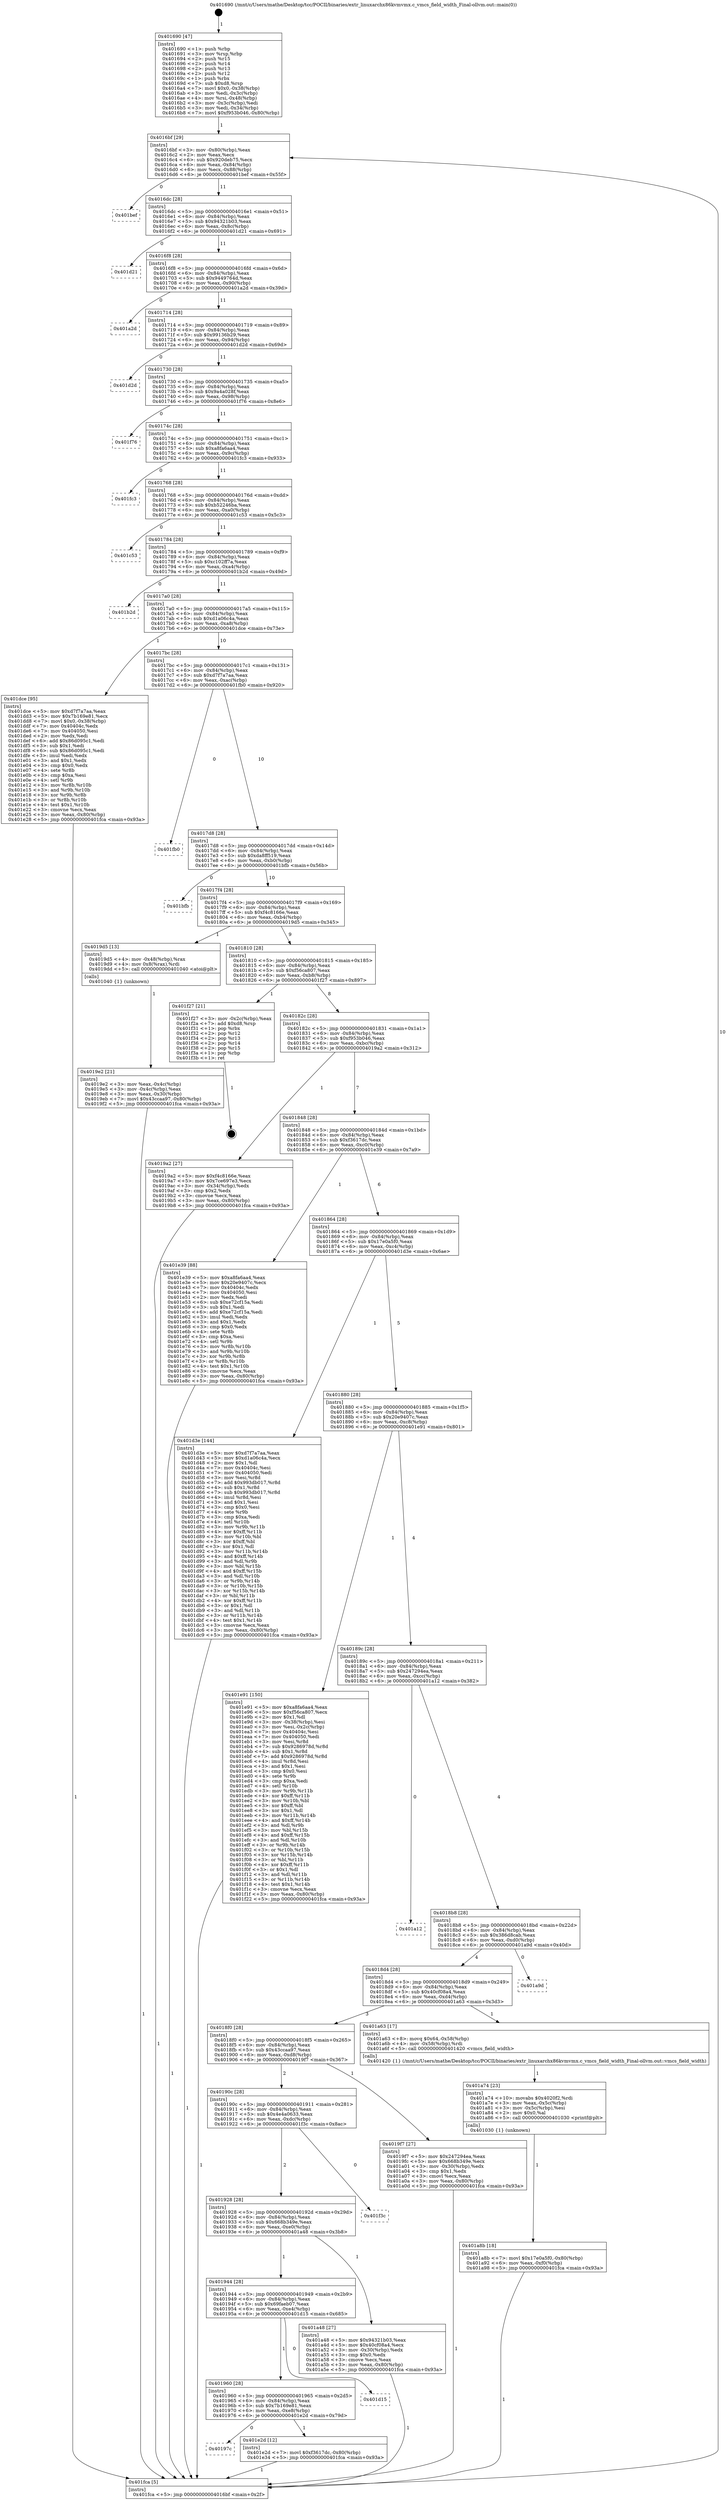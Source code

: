 digraph "0x401690" {
  label = "0x401690 (/mnt/c/Users/mathe/Desktop/tcc/POCII/binaries/extr_linuxarchx86kvmvmx.c_vmcs_field_width_Final-ollvm.out::main(0))"
  labelloc = "t"
  node[shape=record]

  Entry [label="",width=0.3,height=0.3,shape=circle,fillcolor=black,style=filled]
  "0x4016bf" [label="{
     0x4016bf [29]\l
     | [instrs]\l
     &nbsp;&nbsp;0x4016bf \<+3\>: mov -0x80(%rbp),%eax\l
     &nbsp;&nbsp;0x4016c2 \<+2\>: mov %eax,%ecx\l
     &nbsp;&nbsp;0x4016c4 \<+6\>: sub $0x920deb75,%ecx\l
     &nbsp;&nbsp;0x4016ca \<+6\>: mov %eax,-0x84(%rbp)\l
     &nbsp;&nbsp;0x4016d0 \<+6\>: mov %ecx,-0x88(%rbp)\l
     &nbsp;&nbsp;0x4016d6 \<+6\>: je 0000000000401bef \<main+0x55f\>\l
  }"]
  "0x401bef" [label="{
     0x401bef\l
  }", style=dashed]
  "0x4016dc" [label="{
     0x4016dc [28]\l
     | [instrs]\l
     &nbsp;&nbsp;0x4016dc \<+5\>: jmp 00000000004016e1 \<main+0x51\>\l
     &nbsp;&nbsp;0x4016e1 \<+6\>: mov -0x84(%rbp),%eax\l
     &nbsp;&nbsp;0x4016e7 \<+5\>: sub $0x94321b03,%eax\l
     &nbsp;&nbsp;0x4016ec \<+6\>: mov %eax,-0x8c(%rbp)\l
     &nbsp;&nbsp;0x4016f2 \<+6\>: je 0000000000401d21 \<main+0x691\>\l
  }"]
  Exit [label="",width=0.3,height=0.3,shape=circle,fillcolor=black,style=filled,peripheries=2]
  "0x401d21" [label="{
     0x401d21\l
  }", style=dashed]
  "0x4016f8" [label="{
     0x4016f8 [28]\l
     | [instrs]\l
     &nbsp;&nbsp;0x4016f8 \<+5\>: jmp 00000000004016fd \<main+0x6d\>\l
     &nbsp;&nbsp;0x4016fd \<+6\>: mov -0x84(%rbp),%eax\l
     &nbsp;&nbsp;0x401703 \<+5\>: sub $0x9449764d,%eax\l
     &nbsp;&nbsp;0x401708 \<+6\>: mov %eax,-0x90(%rbp)\l
     &nbsp;&nbsp;0x40170e \<+6\>: je 0000000000401a2d \<main+0x39d\>\l
  }"]
  "0x40197c" [label="{
     0x40197c\l
  }", style=dashed]
  "0x401a2d" [label="{
     0x401a2d\l
  }", style=dashed]
  "0x401714" [label="{
     0x401714 [28]\l
     | [instrs]\l
     &nbsp;&nbsp;0x401714 \<+5\>: jmp 0000000000401719 \<main+0x89\>\l
     &nbsp;&nbsp;0x401719 \<+6\>: mov -0x84(%rbp),%eax\l
     &nbsp;&nbsp;0x40171f \<+5\>: sub $0x99136b29,%eax\l
     &nbsp;&nbsp;0x401724 \<+6\>: mov %eax,-0x94(%rbp)\l
     &nbsp;&nbsp;0x40172a \<+6\>: je 0000000000401d2d \<main+0x69d\>\l
  }"]
  "0x401e2d" [label="{
     0x401e2d [12]\l
     | [instrs]\l
     &nbsp;&nbsp;0x401e2d \<+7\>: movl $0xf3617dc,-0x80(%rbp)\l
     &nbsp;&nbsp;0x401e34 \<+5\>: jmp 0000000000401fca \<main+0x93a\>\l
  }"]
  "0x401d2d" [label="{
     0x401d2d\l
  }", style=dashed]
  "0x401730" [label="{
     0x401730 [28]\l
     | [instrs]\l
     &nbsp;&nbsp;0x401730 \<+5\>: jmp 0000000000401735 \<main+0xa5\>\l
     &nbsp;&nbsp;0x401735 \<+6\>: mov -0x84(%rbp),%eax\l
     &nbsp;&nbsp;0x40173b \<+5\>: sub $0x9a4a028f,%eax\l
     &nbsp;&nbsp;0x401740 \<+6\>: mov %eax,-0x98(%rbp)\l
     &nbsp;&nbsp;0x401746 \<+6\>: je 0000000000401f76 \<main+0x8e6\>\l
  }"]
  "0x401960" [label="{
     0x401960 [28]\l
     | [instrs]\l
     &nbsp;&nbsp;0x401960 \<+5\>: jmp 0000000000401965 \<main+0x2d5\>\l
     &nbsp;&nbsp;0x401965 \<+6\>: mov -0x84(%rbp),%eax\l
     &nbsp;&nbsp;0x40196b \<+5\>: sub $0x7b169e81,%eax\l
     &nbsp;&nbsp;0x401970 \<+6\>: mov %eax,-0xe8(%rbp)\l
     &nbsp;&nbsp;0x401976 \<+6\>: je 0000000000401e2d \<main+0x79d\>\l
  }"]
  "0x401f76" [label="{
     0x401f76\l
  }", style=dashed]
  "0x40174c" [label="{
     0x40174c [28]\l
     | [instrs]\l
     &nbsp;&nbsp;0x40174c \<+5\>: jmp 0000000000401751 \<main+0xc1\>\l
     &nbsp;&nbsp;0x401751 \<+6\>: mov -0x84(%rbp),%eax\l
     &nbsp;&nbsp;0x401757 \<+5\>: sub $0xa8fa6aa4,%eax\l
     &nbsp;&nbsp;0x40175c \<+6\>: mov %eax,-0x9c(%rbp)\l
     &nbsp;&nbsp;0x401762 \<+6\>: je 0000000000401fc3 \<main+0x933\>\l
  }"]
  "0x401d15" [label="{
     0x401d15\l
  }", style=dashed]
  "0x401fc3" [label="{
     0x401fc3\l
  }", style=dashed]
  "0x401768" [label="{
     0x401768 [28]\l
     | [instrs]\l
     &nbsp;&nbsp;0x401768 \<+5\>: jmp 000000000040176d \<main+0xdd\>\l
     &nbsp;&nbsp;0x40176d \<+6\>: mov -0x84(%rbp),%eax\l
     &nbsp;&nbsp;0x401773 \<+5\>: sub $0xb52246ba,%eax\l
     &nbsp;&nbsp;0x401778 \<+6\>: mov %eax,-0xa0(%rbp)\l
     &nbsp;&nbsp;0x40177e \<+6\>: je 0000000000401c53 \<main+0x5c3\>\l
  }"]
  "0x401a8b" [label="{
     0x401a8b [18]\l
     | [instrs]\l
     &nbsp;&nbsp;0x401a8b \<+7\>: movl $0x17e0a5f0,-0x80(%rbp)\l
     &nbsp;&nbsp;0x401a92 \<+6\>: mov %eax,-0xf0(%rbp)\l
     &nbsp;&nbsp;0x401a98 \<+5\>: jmp 0000000000401fca \<main+0x93a\>\l
  }"]
  "0x401c53" [label="{
     0x401c53\l
  }", style=dashed]
  "0x401784" [label="{
     0x401784 [28]\l
     | [instrs]\l
     &nbsp;&nbsp;0x401784 \<+5\>: jmp 0000000000401789 \<main+0xf9\>\l
     &nbsp;&nbsp;0x401789 \<+6\>: mov -0x84(%rbp),%eax\l
     &nbsp;&nbsp;0x40178f \<+5\>: sub $0xc102ff7a,%eax\l
     &nbsp;&nbsp;0x401794 \<+6\>: mov %eax,-0xa4(%rbp)\l
     &nbsp;&nbsp;0x40179a \<+6\>: je 0000000000401b2d \<main+0x49d\>\l
  }"]
  "0x401a74" [label="{
     0x401a74 [23]\l
     | [instrs]\l
     &nbsp;&nbsp;0x401a74 \<+10\>: movabs $0x4020f2,%rdi\l
     &nbsp;&nbsp;0x401a7e \<+3\>: mov %eax,-0x5c(%rbp)\l
     &nbsp;&nbsp;0x401a81 \<+3\>: mov -0x5c(%rbp),%esi\l
     &nbsp;&nbsp;0x401a84 \<+2\>: mov $0x0,%al\l
     &nbsp;&nbsp;0x401a86 \<+5\>: call 0000000000401030 \<printf@plt\>\l
     | [calls]\l
     &nbsp;&nbsp;0x401030 \{1\} (unknown)\l
  }"]
  "0x401b2d" [label="{
     0x401b2d\l
  }", style=dashed]
  "0x4017a0" [label="{
     0x4017a0 [28]\l
     | [instrs]\l
     &nbsp;&nbsp;0x4017a0 \<+5\>: jmp 00000000004017a5 \<main+0x115\>\l
     &nbsp;&nbsp;0x4017a5 \<+6\>: mov -0x84(%rbp),%eax\l
     &nbsp;&nbsp;0x4017ab \<+5\>: sub $0xd1a06c4a,%eax\l
     &nbsp;&nbsp;0x4017b0 \<+6\>: mov %eax,-0xa8(%rbp)\l
     &nbsp;&nbsp;0x4017b6 \<+6\>: je 0000000000401dce \<main+0x73e\>\l
  }"]
  "0x401944" [label="{
     0x401944 [28]\l
     | [instrs]\l
     &nbsp;&nbsp;0x401944 \<+5\>: jmp 0000000000401949 \<main+0x2b9\>\l
     &nbsp;&nbsp;0x401949 \<+6\>: mov -0x84(%rbp),%eax\l
     &nbsp;&nbsp;0x40194f \<+5\>: sub $0x69faeb07,%eax\l
     &nbsp;&nbsp;0x401954 \<+6\>: mov %eax,-0xe4(%rbp)\l
     &nbsp;&nbsp;0x40195a \<+6\>: je 0000000000401d15 \<main+0x685\>\l
  }"]
  "0x401dce" [label="{
     0x401dce [95]\l
     | [instrs]\l
     &nbsp;&nbsp;0x401dce \<+5\>: mov $0xd7f7a7aa,%eax\l
     &nbsp;&nbsp;0x401dd3 \<+5\>: mov $0x7b169e81,%ecx\l
     &nbsp;&nbsp;0x401dd8 \<+7\>: movl $0x0,-0x38(%rbp)\l
     &nbsp;&nbsp;0x401ddf \<+7\>: mov 0x40404c,%edx\l
     &nbsp;&nbsp;0x401de6 \<+7\>: mov 0x404050,%esi\l
     &nbsp;&nbsp;0x401ded \<+2\>: mov %edx,%edi\l
     &nbsp;&nbsp;0x401def \<+6\>: add $0x86d095c1,%edi\l
     &nbsp;&nbsp;0x401df5 \<+3\>: sub $0x1,%edi\l
     &nbsp;&nbsp;0x401df8 \<+6\>: sub $0x86d095c1,%edi\l
     &nbsp;&nbsp;0x401dfe \<+3\>: imul %edi,%edx\l
     &nbsp;&nbsp;0x401e01 \<+3\>: and $0x1,%edx\l
     &nbsp;&nbsp;0x401e04 \<+3\>: cmp $0x0,%edx\l
     &nbsp;&nbsp;0x401e07 \<+4\>: sete %r8b\l
     &nbsp;&nbsp;0x401e0b \<+3\>: cmp $0xa,%esi\l
     &nbsp;&nbsp;0x401e0e \<+4\>: setl %r9b\l
     &nbsp;&nbsp;0x401e12 \<+3\>: mov %r8b,%r10b\l
     &nbsp;&nbsp;0x401e15 \<+3\>: and %r9b,%r10b\l
     &nbsp;&nbsp;0x401e18 \<+3\>: xor %r9b,%r8b\l
     &nbsp;&nbsp;0x401e1b \<+3\>: or %r8b,%r10b\l
     &nbsp;&nbsp;0x401e1e \<+4\>: test $0x1,%r10b\l
     &nbsp;&nbsp;0x401e22 \<+3\>: cmovne %ecx,%eax\l
     &nbsp;&nbsp;0x401e25 \<+3\>: mov %eax,-0x80(%rbp)\l
     &nbsp;&nbsp;0x401e28 \<+5\>: jmp 0000000000401fca \<main+0x93a\>\l
  }"]
  "0x4017bc" [label="{
     0x4017bc [28]\l
     | [instrs]\l
     &nbsp;&nbsp;0x4017bc \<+5\>: jmp 00000000004017c1 \<main+0x131\>\l
     &nbsp;&nbsp;0x4017c1 \<+6\>: mov -0x84(%rbp),%eax\l
     &nbsp;&nbsp;0x4017c7 \<+5\>: sub $0xd7f7a7aa,%eax\l
     &nbsp;&nbsp;0x4017cc \<+6\>: mov %eax,-0xac(%rbp)\l
     &nbsp;&nbsp;0x4017d2 \<+6\>: je 0000000000401fb0 \<main+0x920\>\l
  }"]
  "0x401a48" [label="{
     0x401a48 [27]\l
     | [instrs]\l
     &nbsp;&nbsp;0x401a48 \<+5\>: mov $0x94321b03,%eax\l
     &nbsp;&nbsp;0x401a4d \<+5\>: mov $0x40cf08a4,%ecx\l
     &nbsp;&nbsp;0x401a52 \<+3\>: mov -0x30(%rbp),%edx\l
     &nbsp;&nbsp;0x401a55 \<+3\>: cmp $0x0,%edx\l
     &nbsp;&nbsp;0x401a58 \<+3\>: cmove %ecx,%eax\l
     &nbsp;&nbsp;0x401a5b \<+3\>: mov %eax,-0x80(%rbp)\l
     &nbsp;&nbsp;0x401a5e \<+5\>: jmp 0000000000401fca \<main+0x93a\>\l
  }"]
  "0x401fb0" [label="{
     0x401fb0\l
  }", style=dashed]
  "0x4017d8" [label="{
     0x4017d8 [28]\l
     | [instrs]\l
     &nbsp;&nbsp;0x4017d8 \<+5\>: jmp 00000000004017dd \<main+0x14d\>\l
     &nbsp;&nbsp;0x4017dd \<+6\>: mov -0x84(%rbp),%eax\l
     &nbsp;&nbsp;0x4017e3 \<+5\>: sub $0xda8ff519,%eax\l
     &nbsp;&nbsp;0x4017e8 \<+6\>: mov %eax,-0xb0(%rbp)\l
     &nbsp;&nbsp;0x4017ee \<+6\>: je 0000000000401bfb \<main+0x56b\>\l
  }"]
  "0x401928" [label="{
     0x401928 [28]\l
     | [instrs]\l
     &nbsp;&nbsp;0x401928 \<+5\>: jmp 000000000040192d \<main+0x29d\>\l
     &nbsp;&nbsp;0x40192d \<+6\>: mov -0x84(%rbp),%eax\l
     &nbsp;&nbsp;0x401933 \<+5\>: sub $0x668b349e,%eax\l
     &nbsp;&nbsp;0x401938 \<+6\>: mov %eax,-0xe0(%rbp)\l
     &nbsp;&nbsp;0x40193e \<+6\>: je 0000000000401a48 \<main+0x3b8\>\l
  }"]
  "0x401bfb" [label="{
     0x401bfb\l
  }", style=dashed]
  "0x4017f4" [label="{
     0x4017f4 [28]\l
     | [instrs]\l
     &nbsp;&nbsp;0x4017f4 \<+5\>: jmp 00000000004017f9 \<main+0x169\>\l
     &nbsp;&nbsp;0x4017f9 \<+6\>: mov -0x84(%rbp),%eax\l
     &nbsp;&nbsp;0x4017ff \<+5\>: sub $0xf4c8166e,%eax\l
     &nbsp;&nbsp;0x401804 \<+6\>: mov %eax,-0xb4(%rbp)\l
     &nbsp;&nbsp;0x40180a \<+6\>: je 00000000004019d5 \<main+0x345\>\l
  }"]
  "0x401f3c" [label="{
     0x401f3c\l
  }", style=dashed]
  "0x4019d5" [label="{
     0x4019d5 [13]\l
     | [instrs]\l
     &nbsp;&nbsp;0x4019d5 \<+4\>: mov -0x48(%rbp),%rax\l
     &nbsp;&nbsp;0x4019d9 \<+4\>: mov 0x8(%rax),%rdi\l
     &nbsp;&nbsp;0x4019dd \<+5\>: call 0000000000401040 \<atoi@plt\>\l
     | [calls]\l
     &nbsp;&nbsp;0x401040 \{1\} (unknown)\l
  }"]
  "0x401810" [label="{
     0x401810 [28]\l
     | [instrs]\l
     &nbsp;&nbsp;0x401810 \<+5\>: jmp 0000000000401815 \<main+0x185\>\l
     &nbsp;&nbsp;0x401815 \<+6\>: mov -0x84(%rbp),%eax\l
     &nbsp;&nbsp;0x40181b \<+5\>: sub $0xf56ca807,%eax\l
     &nbsp;&nbsp;0x401820 \<+6\>: mov %eax,-0xb8(%rbp)\l
     &nbsp;&nbsp;0x401826 \<+6\>: je 0000000000401f27 \<main+0x897\>\l
  }"]
  "0x40190c" [label="{
     0x40190c [28]\l
     | [instrs]\l
     &nbsp;&nbsp;0x40190c \<+5\>: jmp 0000000000401911 \<main+0x281\>\l
     &nbsp;&nbsp;0x401911 \<+6\>: mov -0x84(%rbp),%eax\l
     &nbsp;&nbsp;0x401917 \<+5\>: sub $0x4e4a0633,%eax\l
     &nbsp;&nbsp;0x40191c \<+6\>: mov %eax,-0xdc(%rbp)\l
     &nbsp;&nbsp;0x401922 \<+6\>: je 0000000000401f3c \<main+0x8ac\>\l
  }"]
  "0x401f27" [label="{
     0x401f27 [21]\l
     | [instrs]\l
     &nbsp;&nbsp;0x401f27 \<+3\>: mov -0x2c(%rbp),%eax\l
     &nbsp;&nbsp;0x401f2a \<+7\>: add $0xd8,%rsp\l
     &nbsp;&nbsp;0x401f31 \<+1\>: pop %rbx\l
     &nbsp;&nbsp;0x401f32 \<+2\>: pop %r12\l
     &nbsp;&nbsp;0x401f34 \<+2\>: pop %r13\l
     &nbsp;&nbsp;0x401f36 \<+2\>: pop %r14\l
     &nbsp;&nbsp;0x401f38 \<+2\>: pop %r15\l
     &nbsp;&nbsp;0x401f3a \<+1\>: pop %rbp\l
     &nbsp;&nbsp;0x401f3b \<+1\>: ret\l
  }"]
  "0x40182c" [label="{
     0x40182c [28]\l
     | [instrs]\l
     &nbsp;&nbsp;0x40182c \<+5\>: jmp 0000000000401831 \<main+0x1a1\>\l
     &nbsp;&nbsp;0x401831 \<+6\>: mov -0x84(%rbp),%eax\l
     &nbsp;&nbsp;0x401837 \<+5\>: sub $0xf953b046,%eax\l
     &nbsp;&nbsp;0x40183c \<+6\>: mov %eax,-0xbc(%rbp)\l
     &nbsp;&nbsp;0x401842 \<+6\>: je 00000000004019a2 \<main+0x312\>\l
  }"]
  "0x4019f7" [label="{
     0x4019f7 [27]\l
     | [instrs]\l
     &nbsp;&nbsp;0x4019f7 \<+5\>: mov $0x247294ea,%eax\l
     &nbsp;&nbsp;0x4019fc \<+5\>: mov $0x668b349e,%ecx\l
     &nbsp;&nbsp;0x401a01 \<+3\>: mov -0x30(%rbp),%edx\l
     &nbsp;&nbsp;0x401a04 \<+3\>: cmp $0x1,%edx\l
     &nbsp;&nbsp;0x401a07 \<+3\>: cmovl %ecx,%eax\l
     &nbsp;&nbsp;0x401a0a \<+3\>: mov %eax,-0x80(%rbp)\l
     &nbsp;&nbsp;0x401a0d \<+5\>: jmp 0000000000401fca \<main+0x93a\>\l
  }"]
  "0x4019a2" [label="{
     0x4019a2 [27]\l
     | [instrs]\l
     &nbsp;&nbsp;0x4019a2 \<+5\>: mov $0xf4c8166e,%eax\l
     &nbsp;&nbsp;0x4019a7 \<+5\>: mov $0x7ce697e3,%ecx\l
     &nbsp;&nbsp;0x4019ac \<+3\>: mov -0x34(%rbp),%edx\l
     &nbsp;&nbsp;0x4019af \<+3\>: cmp $0x2,%edx\l
     &nbsp;&nbsp;0x4019b2 \<+3\>: cmovne %ecx,%eax\l
     &nbsp;&nbsp;0x4019b5 \<+3\>: mov %eax,-0x80(%rbp)\l
     &nbsp;&nbsp;0x4019b8 \<+5\>: jmp 0000000000401fca \<main+0x93a\>\l
  }"]
  "0x401848" [label="{
     0x401848 [28]\l
     | [instrs]\l
     &nbsp;&nbsp;0x401848 \<+5\>: jmp 000000000040184d \<main+0x1bd\>\l
     &nbsp;&nbsp;0x40184d \<+6\>: mov -0x84(%rbp),%eax\l
     &nbsp;&nbsp;0x401853 \<+5\>: sub $0xf3617dc,%eax\l
     &nbsp;&nbsp;0x401858 \<+6\>: mov %eax,-0xc0(%rbp)\l
     &nbsp;&nbsp;0x40185e \<+6\>: je 0000000000401e39 \<main+0x7a9\>\l
  }"]
  "0x401fca" [label="{
     0x401fca [5]\l
     | [instrs]\l
     &nbsp;&nbsp;0x401fca \<+5\>: jmp 00000000004016bf \<main+0x2f\>\l
  }"]
  "0x401690" [label="{
     0x401690 [47]\l
     | [instrs]\l
     &nbsp;&nbsp;0x401690 \<+1\>: push %rbp\l
     &nbsp;&nbsp;0x401691 \<+3\>: mov %rsp,%rbp\l
     &nbsp;&nbsp;0x401694 \<+2\>: push %r15\l
     &nbsp;&nbsp;0x401696 \<+2\>: push %r14\l
     &nbsp;&nbsp;0x401698 \<+2\>: push %r13\l
     &nbsp;&nbsp;0x40169a \<+2\>: push %r12\l
     &nbsp;&nbsp;0x40169c \<+1\>: push %rbx\l
     &nbsp;&nbsp;0x40169d \<+7\>: sub $0xd8,%rsp\l
     &nbsp;&nbsp;0x4016a4 \<+7\>: movl $0x0,-0x38(%rbp)\l
     &nbsp;&nbsp;0x4016ab \<+3\>: mov %edi,-0x3c(%rbp)\l
     &nbsp;&nbsp;0x4016ae \<+4\>: mov %rsi,-0x48(%rbp)\l
     &nbsp;&nbsp;0x4016b2 \<+3\>: mov -0x3c(%rbp),%edi\l
     &nbsp;&nbsp;0x4016b5 \<+3\>: mov %edi,-0x34(%rbp)\l
     &nbsp;&nbsp;0x4016b8 \<+7\>: movl $0xf953b046,-0x80(%rbp)\l
  }"]
  "0x4019e2" [label="{
     0x4019e2 [21]\l
     | [instrs]\l
     &nbsp;&nbsp;0x4019e2 \<+3\>: mov %eax,-0x4c(%rbp)\l
     &nbsp;&nbsp;0x4019e5 \<+3\>: mov -0x4c(%rbp),%eax\l
     &nbsp;&nbsp;0x4019e8 \<+3\>: mov %eax,-0x30(%rbp)\l
     &nbsp;&nbsp;0x4019eb \<+7\>: movl $0x43ccaa97,-0x80(%rbp)\l
     &nbsp;&nbsp;0x4019f2 \<+5\>: jmp 0000000000401fca \<main+0x93a\>\l
  }"]
  "0x4018f0" [label="{
     0x4018f0 [28]\l
     | [instrs]\l
     &nbsp;&nbsp;0x4018f0 \<+5\>: jmp 00000000004018f5 \<main+0x265\>\l
     &nbsp;&nbsp;0x4018f5 \<+6\>: mov -0x84(%rbp),%eax\l
     &nbsp;&nbsp;0x4018fb \<+5\>: sub $0x43ccaa97,%eax\l
     &nbsp;&nbsp;0x401900 \<+6\>: mov %eax,-0xd8(%rbp)\l
     &nbsp;&nbsp;0x401906 \<+6\>: je 00000000004019f7 \<main+0x367\>\l
  }"]
  "0x401e39" [label="{
     0x401e39 [88]\l
     | [instrs]\l
     &nbsp;&nbsp;0x401e39 \<+5\>: mov $0xa8fa6aa4,%eax\l
     &nbsp;&nbsp;0x401e3e \<+5\>: mov $0x20e9407c,%ecx\l
     &nbsp;&nbsp;0x401e43 \<+7\>: mov 0x40404c,%edx\l
     &nbsp;&nbsp;0x401e4a \<+7\>: mov 0x404050,%esi\l
     &nbsp;&nbsp;0x401e51 \<+2\>: mov %edx,%edi\l
     &nbsp;&nbsp;0x401e53 \<+6\>: sub $0xe72cf15a,%edi\l
     &nbsp;&nbsp;0x401e59 \<+3\>: sub $0x1,%edi\l
     &nbsp;&nbsp;0x401e5c \<+6\>: add $0xe72cf15a,%edi\l
     &nbsp;&nbsp;0x401e62 \<+3\>: imul %edi,%edx\l
     &nbsp;&nbsp;0x401e65 \<+3\>: and $0x1,%edx\l
     &nbsp;&nbsp;0x401e68 \<+3\>: cmp $0x0,%edx\l
     &nbsp;&nbsp;0x401e6b \<+4\>: sete %r8b\l
     &nbsp;&nbsp;0x401e6f \<+3\>: cmp $0xa,%esi\l
     &nbsp;&nbsp;0x401e72 \<+4\>: setl %r9b\l
     &nbsp;&nbsp;0x401e76 \<+3\>: mov %r8b,%r10b\l
     &nbsp;&nbsp;0x401e79 \<+3\>: and %r9b,%r10b\l
     &nbsp;&nbsp;0x401e7c \<+3\>: xor %r9b,%r8b\l
     &nbsp;&nbsp;0x401e7f \<+3\>: or %r8b,%r10b\l
     &nbsp;&nbsp;0x401e82 \<+4\>: test $0x1,%r10b\l
     &nbsp;&nbsp;0x401e86 \<+3\>: cmovne %ecx,%eax\l
     &nbsp;&nbsp;0x401e89 \<+3\>: mov %eax,-0x80(%rbp)\l
     &nbsp;&nbsp;0x401e8c \<+5\>: jmp 0000000000401fca \<main+0x93a\>\l
  }"]
  "0x401864" [label="{
     0x401864 [28]\l
     | [instrs]\l
     &nbsp;&nbsp;0x401864 \<+5\>: jmp 0000000000401869 \<main+0x1d9\>\l
     &nbsp;&nbsp;0x401869 \<+6\>: mov -0x84(%rbp),%eax\l
     &nbsp;&nbsp;0x40186f \<+5\>: sub $0x17e0a5f0,%eax\l
     &nbsp;&nbsp;0x401874 \<+6\>: mov %eax,-0xc4(%rbp)\l
     &nbsp;&nbsp;0x40187a \<+6\>: je 0000000000401d3e \<main+0x6ae\>\l
  }"]
  "0x401a63" [label="{
     0x401a63 [17]\l
     | [instrs]\l
     &nbsp;&nbsp;0x401a63 \<+8\>: movq $0x64,-0x58(%rbp)\l
     &nbsp;&nbsp;0x401a6b \<+4\>: mov -0x58(%rbp),%rdi\l
     &nbsp;&nbsp;0x401a6f \<+5\>: call 0000000000401420 \<vmcs_field_width\>\l
     | [calls]\l
     &nbsp;&nbsp;0x401420 \{1\} (/mnt/c/Users/mathe/Desktop/tcc/POCII/binaries/extr_linuxarchx86kvmvmx.c_vmcs_field_width_Final-ollvm.out::vmcs_field_width)\l
  }"]
  "0x401d3e" [label="{
     0x401d3e [144]\l
     | [instrs]\l
     &nbsp;&nbsp;0x401d3e \<+5\>: mov $0xd7f7a7aa,%eax\l
     &nbsp;&nbsp;0x401d43 \<+5\>: mov $0xd1a06c4a,%ecx\l
     &nbsp;&nbsp;0x401d48 \<+2\>: mov $0x1,%dl\l
     &nbsp;&nbsp;0x401d4a \<+7\>: mov 0x40404c,%esi\l
     &nbsp;&nbsp;0x401d51 \<+7\>: mov 0x404050,%edi\l
     &nbsp;&nbsp;0x401d58 \<+3\>: mov %esi,%r8d\l
     &nbsp;&nbsp;0x401d5b \<+7\>: add $0x993db017,%r8d\l
     &nbsp;&nbsp;0x401d62 \<+4\>: sub $0x1,%r8d\l
     &nbsp;&nbsp;0x401d66 \<+7\>: sub $0x993db017,%r8d\l
     &nbsp;&nbsp;0x401d6d \<+4\>: imul %r8d,%esi\l
     &nbsp;&nbsp;0x401d71 \<+3\>: and $0x1,%esi\l
     &nbsp;&nbsp;0x401d74 \<+3\>: cmp $0x0,%esi\l
     &nbsp;&nbsp;0x401d77 \<+4\>: sete %r9b\l
     &nbsp;&nbsp;0x401d7b \<+3\>: cmp $0xa,%edi\l
     &nbsp;&nbsp;0x401d7e \<+4\>: setl %r10b\l
     &nbsp;&nbsp;0x401d82 \<+3\>: mov %r9b,%r11b\l
     &nbsp;&nbsp;0x401d85 \<+4\>: xor $0xff,%r11b\l
     &nbsp;&nbsp;0x401d89 \<+3\>: mov %r10b,%bl\l
     &nbsp;&nbsp;0x401d8c \<+3\>: xor $0xff,%bl\l
     &nbsp;&nbsp;0x401d8f \<+3\>: xor $0x1,%dl\l
     &nbsp;&nbsp;0x401d92 \<+3\>: mov %r11b,%r14b\l
     &nbsp;&nbsp;0x401d95 \<+4\>: and $0xff,%r14b\l
     &nbsp;&nbsp;0x401d99 \<+3\>: and %dl,%r9b\l
     &nbsp;&nbsp;0x401d9c \<+3\>: mov %bl,%r15b\l
     &nbsp;&nbsp;0x401d9f \<+4\>: and $0xff,%r15b\l
     &nbsp;&nbsp;0x401da3 \<+3\>: and %dl,%r10b\l
     &nbsp;&nbsp;0x401da6 \<+3\>: or %r9b,%r14b\l
     &nbsp;&nbsp;0x401da9 \<+3\>: or %r10b,%r15b\l
     &nbsp;&nbsp;0x401dac \<+3\>: xor %r15b,%r14b\l
     &nbsp;&nbsp;0x401daf \<+3\>: or %bl,%r11b\l
     &nbsp;&nbsp;0x401db2 \<+4\>: xor $0xff,%r11b\l
     &nbsp;&nbsp;0x401db6 \<+3\>: or $0x1,%dl\l
     &nbsp;&nbsp;0x401db9 \<+3\>: and %dl,%r11b\l
     &nbsp;&nbsp;0x401dbc \<+3\>: or %r11b,%r14b\l
     &nbsp;&nbsp;0x401dbf \<+4\>: test $0x1,%r14b\l
     &nbsp;&nbsp;0x401dc3 \<+3\>: cmovne %ecx,%eax\l
     &nbsp;&nbsp;0x401dc6 \<+3\>: mov %eax,-0x80(%rbp)\l
     &nbsp;&nbsp;0x401dc9 \<+5\>: jmp 0000000000401fca \<main+0x93a\>\l
  }"]
  "0x401880" [label="{
     0x401880 [28]\l
     | [instrs]\l
     &nbsp;&nbsp;0x401880 \<+5\>: jmp 0000000000401885 \<main+0x1f5\>\l
     &nbsp;&nbsp;0x401885 \<+6\>: mov -0x84(%rbp),%eax\l
     &nbsp;&nbsp;0x40188b \<+5\>: sub $0x20e9407c,%eax\l
     &nbsp;&nbsp;0x401890 \<+6\>: mov %eax,-0xc8(%rbp)\l
     &nbsp;&nbsp;0x401896 \<+6\>: je 0000000000401e91 \<main+0x801\>\l
  }"]
  "0x4018d4" [label="{
     0x4018d4 [28]\l
     | [instrs]\l
     &nbsp;&nbsp;0x4018d4 \<+5\>: jmp 00000000004018d9 \<main+0x249\>\l
     &nbsp;&nbsp;0x4018d9 \<+6\>: mov -0x84(%rbp),%eax\l
     &nbsp;&nbsp;0x4018df \<+5\>: sub $0x40cf08a4,%eax\l
     &nbsp;&nbsp;0x4018e4 \<+6\>: mov %eax,-0xd4(%rbp)\l
     &nbsp;&nbsp;0x4018ea \<+6\>: je 0000000000401a63 \<main+0x3d3\>\l
  }"]
  "0x401e91" [label="{
     0x401e91 [150]\l
     | [instrs]\l
     &nbsp;&nbsp;0x401e91 \<+5\>: mov $0xa8fa6aa4,%eax\l
     &nbsp;&nbsp;0x401e96 \<+5\>: mov $0xf56ca807,%ecx\l
     &nbsp;&nbsp;0x401e9b \<+2\>: mov $0x1,%dl\l
     &nbsp;&nbsp;0x401e9d \<+3\>: mov -0x38(%rbp),%esi\l
     &nbsp;&nbsp;0x401ea0 \<+3\>: mov %esi,-0x2c(%rbp)\l
     &nbsp;&nbsp;0x401ea3 \<+7\>: mov 0x40404c,%esi\l
     &nbsp;&nbsp;0x401eaa \<+7\>: mov 0x404050,%edi\l
     &nbsp;&nbsp;0x401eb1 \<+3\>: mov %esi,%r8d\l
     &nbsp;&nbsp;0x401eb4 \<+7\>: sub $0x9286978d,%r8d\l
     &nbsp;&nbsp;0x401ebb \<+4\>: sub $0x1,%r8d\l
     &nbsp;&nbsp;0x401ebf \<+7\>: add $0x9286978d,%r8d\l
     &nbsp;&nbsp;0x401ec6 \<+4\>: imul %r8d,%esi\l
     &nbsp;&nbsp;0x401eca \<+3\>: and $0x1,%esi\l
     &nbsp;&nbsp;0x401ecd \<+3\>: cmp $0x0,%esi\l
     &nbsp;&nbsp;0x401ed0 \<+4\>: sete %r9b\l
     &nbsp;&nbsp;0x401ed4 \<+3\>: cmp $0xa,%edi\l
     &nbsp;&nbsp;0x401ed7 \<+4\>: setl %r10b\l
     &nbsp;&nbsp;0x401edb \<+3\>: mov %r9b,%r11b\l
     &nbsp;&nbsp;0x401ede \<+4\>: xor $0xff,%r11b\l
     &nbsp;&nbsp;0x401ee2 \<+3\>: mov %r10b,%bl\l
     &nbsp;&nbsp;0x401ee5 \<+3\>: xor $0xff,%bl\l
     &nbsp;&nbsp;0x401ee8 \<+3\>: xor $0x1,%dl\l
     &nbsp;&nbsp;0x401eeb \<+3\>: mov %r11b,%r14b\l
     &nbsp;&nbsp;0x401eee \<+4\>: and $0xff,%r14b\l
     &nbsp;&nbsp;0x401ef2 \<+3\>: and %dl,%r9b\l
     &nbsp;&nbsp;0x401ef5 \<+3\>: mov %bl,%r15b\l
     &nbsp;&nbsp;0x401ef8 \<+4\>: and $0xff,%r15b\l
     &nbsp;&nbsp;0x401efc \<+3\>: and %dl,%r10b\l
     &nbsp;&nbsp;0x401eff \<+3\>: or %r9b,%r14b\l
     &nbsp;&nbsp;0x401f02 \<+3\>: or %r10b,%r15b\l
     &nbsp;&nbsp;0x401f05 \<+3\>: xor %r15b,%r14b\l
     &nbsp;&nbsp;0x401f08 \<+3\>: or %bl,%r11b\l
     &nbsp;&nbsp;0x401f0b \<+4\>: xor $0xff,%r11b\l
     &nbsp;&nbsp;0x401f0f \<+3\>: or $0x1,%dl\l
     &nbsp;&nbsp;0x401f12 \<+3\>: and %dl,%r11b\l
     &nbsp;&nbsp;0x401f15 \<+3\>: or %r11b,%r14b\l
     &nbsp;&nbsp;0x401f18 \<+4\>: test $0x1,%r14b\l
     &nbsp;&nbsp;0x401f1c \<+3\>: cmovne %ecx,%eax\l
     &nbsp;&nbsp;0x401f1f \<+3\>: mov %eax,-0x80(%rbp)\l
     &nbsp;&nbsp;0x401f22 \<+5\>: jmp 0000000000401fca \<main+0x93a\>\l
  }"]
  "0x40189c" [label="{
     0x40189c [28]\l
     | [instrs]\l
     &nbsp;&nbsp;0x40189c \<+5\>: jmp 00000000004018a1 \<main+0x211\>\l
     &nbsp;&nbsp;0x4018a1 \<+6\>: mov -0x84(%rbp),%eax\l
     &nbsp;&nbsp;0x4018a7 \<+5\>: sub $0x247294ea,%eax\l
     &nbsp;&nbsp;0x4018ac \<+6\>: mov %eax,-0xcc(%rbp)\l
     &nbsp;&nbsp;0x4018b2 \<+6\>: je 0000000000401a12 \<main+0x382\>\l
  }"]
  "0x401a9d" [label="{
     0x401a9d\l
  }", style=dashed]
  "0x401a12" [label="{
     0x401a12\l
  }", style=dashed]
  "0x4018b8" [label="{
     0x4018b8 [28]\l
     | [instrs]\l
     &nbsp;&nbsp;0x4018b8 \<+5\>: jmp 00000000004018bd \<main+0x22d\>\l
     &nbsp;&nbsp;0x4018bd \<+6\>: mov -0x84(%rbp),%eax\l
     &nbsp;&nbsp;0x4018c3 \<+5\>: sub $0x386d8cab,%eax\l
     &nbsp;&nbsp;0x4018c8 \<+6\>: mov %eax,-0xd0(%rbp)\l
     &nbsp;&nbsp;0x4018ce \<+6\>: je 0000000000401a9d \<main+0x40d\>\l
  }"]
  Entry -> "0x401690" [label=" 1"]
  "0x4016bf" -> "0x401bef" [label=" 0"]
  "0x4016bf" -> "0x4016dc" [label=" 11"]
  "0x401f27" -> Exit [label=" 1"]
  "0x4016dc" -> "0x401d21" [label=" 0"]
  "0x4016dc" -> "0x4016f8" [label=" 11"]
  "0x401e91" -> "0x401fca" [label=" 1"]
  "0x4016f8" -> "0x401a2d" [label=" 0"]
  "0x4016f8" -> "0x401714" [label=" 11"]
  "0x401e39" -> "0x401fca" [label=" 1"]
  "0x401714" -> "0x401d2d" [label=" 0"]
  "0x401714" -> "0x401730" [label=" 11"]
  "0x401e2d" -> "0x401fca" [label=" 1"]
  "0x401730" -> "0x401f76" [label=" 0"]
  "0x401730" -> "0x40174c" [label=" 11"]
  "0x401960" -> "0x401e2d" [label=" 1"]
  "0x40174c" -> "0x401fc3" [label=" 0"]
  "0x40174c" -> "0x401768" [label=" 11"]
  "0x401960" -> "0x40197c" [label=" 0"]
  "0x401768" -> "0x401c53" [label=" 0"]
  "0x401768" -> "0x401784" [label=" 11"]
  "0x401944" -> "0x401d15" [label=" 0"]
  "0x401784" -> "0x401b2d" [label=" 0"]
  "0x401784" -> "0x4017a0" [label=" 11"]
  "0x401944" -> "0x401960" [label=" 1"]
  "0x4017a0" -> "0x401dce" [label=" 1"]
  "0x4017a0" -> "0x4017bc" [label=" 10"]
  "0x401dce" -> "0x401fca" [label=" 1"]
  "0x4017bc" -> "0x401fb0" [label=" 0"]
  "0x4017bc" -> "0x4017d8" [label=" 10"]
  "0x401d3e" -> "0x401fca" [label=" 1"]
  "0x4017d8" -> "0x401bfb" [label=" 0"]
  "0x4017d8" -> "0x4017f4" [label=" 10"]
  "0x401a74" -> "0x401a8b" [label=" 1"]
  "0x4017f4" -> "0x4019d5" [label=" 1"]
  "0x4017f4" -> "0x401810" [label=" 9"]
  "0x401a63" -> "0x401a74" [label=" 1"]
  "0x401810" -> "0x401f27" [label=" 1"]
  "0x401810" -> "0x40182c" [label=" 8"]
  "0x401928" -> "0x401944" [label=" 1"]
  "0x40182c" -> "0x4019a2" [label=" 1"]
  "0x40182c" -> "0x401848" [label=" 7"]
  "0x4019a2" -> "0x401fca" [label=" 1"]
  "0x401690" -> "0x4016bf" [label=" 1"]
  "0x401fca" -> "0x4016bf" [label=" 10"]
  "0x4019d5" -> "0x4019e2" [label=" 1"]
  "0x4019e2" -> "0x401fca" [label=" 1"]
  "0x401928" -> "0x401a48" [label=" 1"]
  "0x401848" -> "0x401e39" [label=" 1"]
  "0x401848" -> "0x401864" [label=" 6"]
  "0x40190c" -> "0x401928" [label=" 2"]
  "0x401864" -> "0x401d3e" [label=" 1"]
  "0x401864" -> "0x401880" [label=" 5"]
  "0x40190c" -> "0x401f3c" [label=" 0"]
  "0x401880" -> "0x401e91" [label=" 1"]
  "0x401880" -> "0x40189c" [label=" 4"]
  "0x4019f7" -> "0x401fca" [label=" 1"]
  "0x40189c" -> "0x401a12" [label=" 0"]
  "0x40189c" -> "0x4018b8" [label=" 4"]
  "0x4018f0" -> "0x40190c" [label=" 2"]
  "0x4018b8" -> "0x401a9d" [label=" 0"]
  "0x4018b8" -> "0x4018d4" [label=" 4"]
  "0x401a48" -> "0x401fca" [label=" 1"]
  "0x4018d4" -> "0x401a63" [label=" 1"]
  "0x4018d4" -> "0x4018f0" [label=" 3"]
  "0x401a8b" -> "0x401fca" [label=" 1"]
  "0x4018f0" -> "0x4019f7" [label=" 1"]
}
